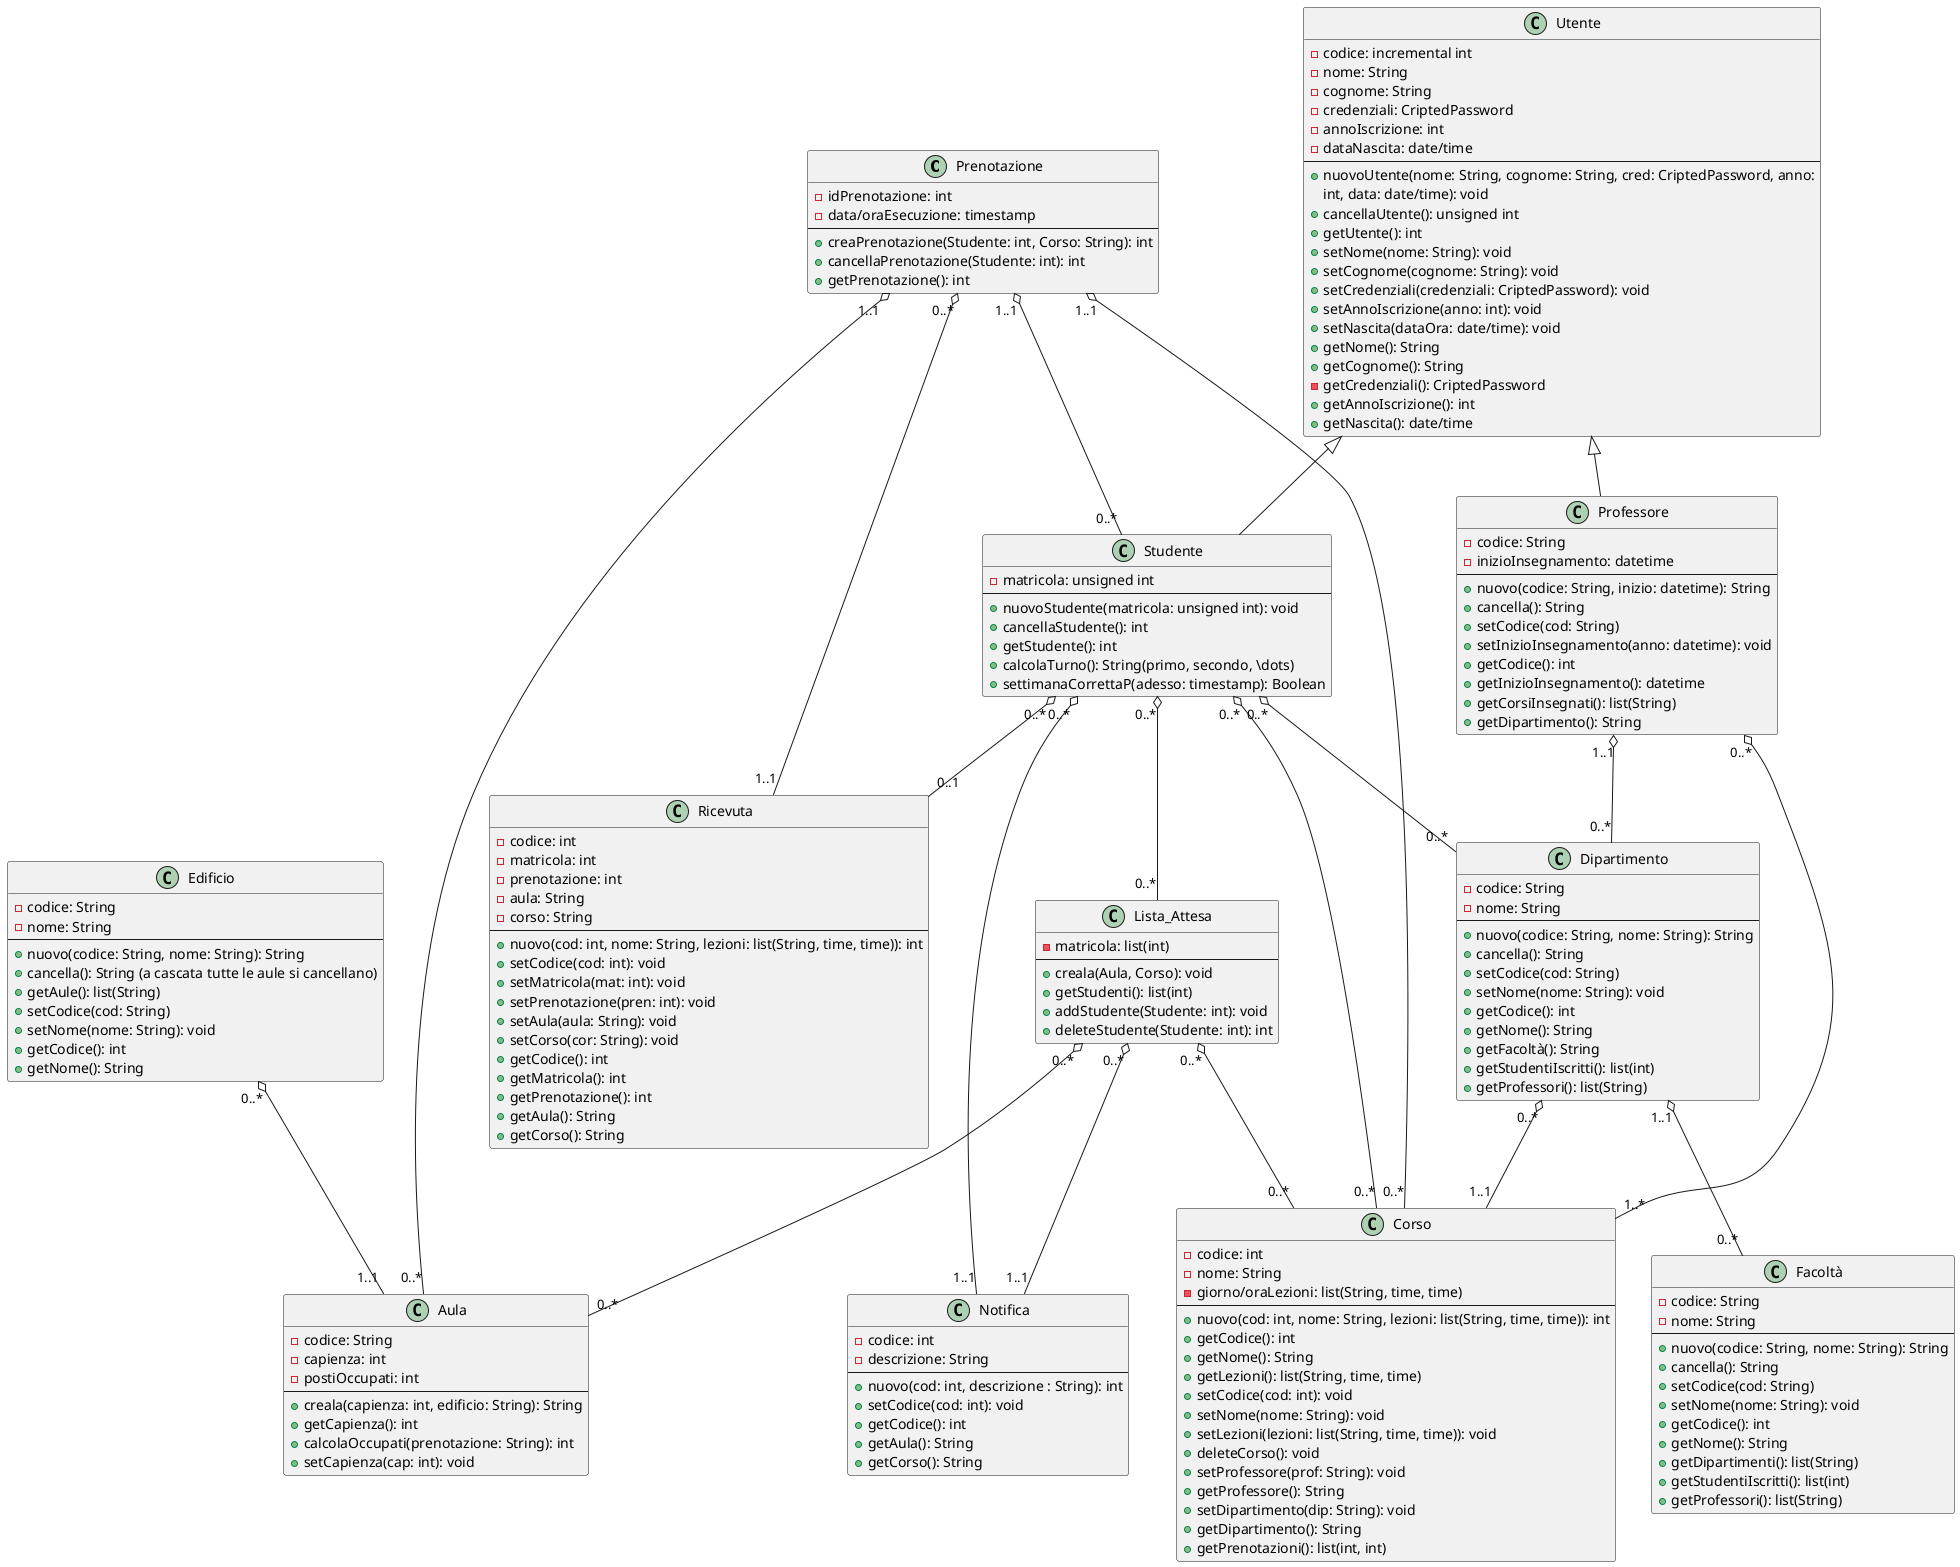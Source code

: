 @startuml
' FIXME: questa classe non ha senso...
class Prenotazione {
	- idPrenotazione: int
	- data/oraEsecuzione: timestamp
	--
	+ creaPrenotazione(Studente: int, Corso: String): int
	+ cancellaPrenotazione(Studente: int): int
	+ getPrenotazione(): int
}
class Utente {
	- codice: incremental int
	- nome: String
	- cognome: String
	- credenziali: CriptedPassword
	- annoIscrizione: int
	- dataNascita: date/time
	--
	+ nuovoUtente(nome: String, cognome: String, cred: CriptedPassword, anno:
	int, data: date/time): void
	+ cancellaUtente(): unsigned int
	+ getUtente(): int
	+ setNome(nome: String): void
	+ setCognome(cognome: String): void
	+ setCredenziali(credenziali: CriptedPassword): void
	+ setAnnoIscrizione(anno: int): void
	+ setNascita(dataOra: date/time): void
	+ getNome(): String
	+ getCognome(): String
	- getCredenziali(): CriptedPassword
	+ getAnnoIscrizione(): int
	+ getNascita(): date/time
}
class Studente {
	' TODO: Turno should be an Enum
	- matricola: unsigned int
	--
	+ nuovoStudente(matricola: unsigned int): void
	+ cancellaStudente(): int
	+ getStudente(): int
	+ calcolaTurno(): String(primo, secondo, \dots)
	+ settimanaCorrettaP(adesso: timestamp): Boolean
}
class Professore {
	- codice: String
	- inizioInsegnamento: datetime
	--
	+ nuovo(codice: String, inizio: datetime): String
	+ cancella(): String
	+ setCodice(cod: String)
	+ setInizioInsegnamento(anno: datetime): void
	+ getCodice(): int
	+ getInizioInsegnamento(): datetime
	+ getCorsiInsegnati(): list(String)
	+ getDipartimento(): String
}
class Lista_Attesa {
	- matricola: list(int)
	---
	+ creala(Aula, Corso): void
	+ getStudenti(): list(int)
	+ addStudente(Studente: int): void
	+ deleteStudente(Studente: int): int
}
class Aula {
	- codice: String
	- capienza: int
	- postiOccupati: int
	--
	+ creala(capienza: int, edificio: String): String
	+ getCapienza(): int
	+ calcolaOccupati(prenotazione: String): int
	+ setCapienza(cap: int): void
}
class Corso {
	- codice: int
	- nome: String
	- giorno/oraLezioni: list(String, time, time)
	--
	+ nuovo(cod: int, nome: String, lezioni: list(String, time, time)): int
	+ getCodice(): int
	+ getNome(): String
	+ getLezioni(): list(String, time, time)
	+ setCodice(cod: int): void
	+ setNome(nome: String): void
	+ setLezioni(lezioni: list(String, time, time)): void
	+ deleteCorso(): void
	+ setProfessore(prof: String): void
	+ getProfessore(): String
	+ setDipartimento(dip: String): void
	+ getDipartimento(): String
	+ getPrenotazioni(): list(int, int)
}
class Ricevuta {
	- codice: int
	- matricola: int
	- prenotazione: int
	- aula: String
	- corso: String
	--
	+ nuovo(cod: int, nome: String, lezioni: list(String, time, time)): int
	+ setCodice(cod: int): void
	+ setMatricola(mat: int): void
	+ setPrenotazione(pren: int): void
	+ setAula(aula: String): void
	+ setCorso(cor: String): void
	+ getCodice(): int
	+ getMatricola(): int
	+ getPrenotazione(): int
	+ getAula(): String
	+ getCorso(): String
}
class Notifica {
	- codice: int
	- descrizione: String
	--
	+ nuovo(cod: int, descrizione : String): int
	+ setCodice(cod: int): void
	+ getCodice(): int
	+ getAula(): String
	+ getCorso(): String
}
class Dipartimento {
	- codice: String
	- nome: String
	--
	+ nuovo(codice: String, nome: String): String
	+ cancella(): String
	+ setCodice(cod: String)
	+ setNome(nome: String): void
	+ getCodice(): int
	+ getNome(): String
	+ getFacoltà(): String
	+ getStudentiIscritti(): list(int)
	+ getProfessori(): list(String)
}
class Facoltà {
	- codice: String
	- nome: String
	--
	+ nuovo(codice: String, nome: String): String
	+ cancella(): String
	+ setCodice(cod: String)
	+ setNome(nome: String): void
	+ getCodice(): int
	+ getNome(): String
	+ getDipartimenti(): list(String)
	+ getStudentiIscritti(): list(int)
	+ getProfessori(): list(String)
}
class Edificio {
	- codice: String
	- nome: String
	--
	+ nuovo(codice: String, nome: String): String
	+ cancella(): String (a cascata tutte le aule si cancellano)
	+ getAule(): list(String)
	+ setCodice(cod: String)
	+ setNome(nome: String): void
	+ getCodice(): int
	+ getNome(): String
}
Utente <|-- Studente
Utente <|-- Professore
Prenotazione "1..1" o-- "0..*" Studente
Studente "0..*" o-- "0..*" Corso
Studente "0..*" o-- "1..1" Notifica
Studente "0..*" o-- "0..*" Dipartimento
Studente "0..*" o-- "0..1" Ricevuta
Professore "0..*" o-- "1..*" Corso
Professore "1..1" o-- "0..*" Dipartimento
Prenotazione "1..1" o-- "0..*" Corso
Prenotazione "1..1" o-- "0..*" Aula
Prenotazione "0..*" o-- "1..1" Ricevuta
Dipartimento "0..*" o-- "1..1" Corso
Dipartimento "1..1" o-- "0..*" Facoltà
Edificio "0..*" o-- "1..1" Aula

' NOTE: non penso siano necessari
Studente "0..*" o-- "0..*" Lista_Attesa
Lista_Attesa "0..*" o-- "0..*" Corso
Lista_Attesa "0..*" o-- "0..*" Aula
Lista_Attesa "0..*" o-- "1..1" Notifica
@enduml
